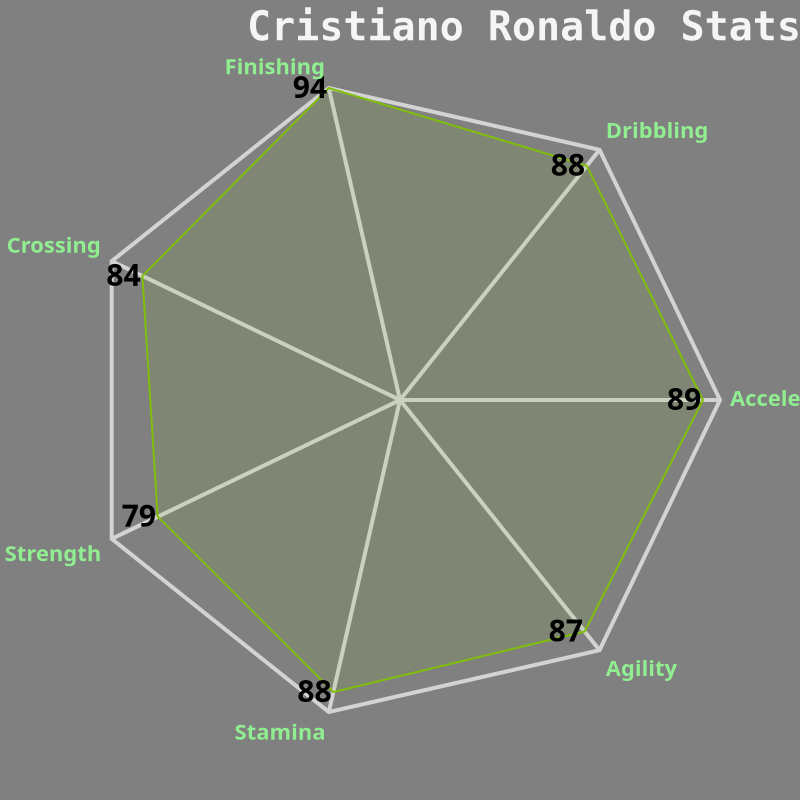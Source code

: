 {
    "$schema": "https://vega.github.io/schema/vega/v5.json",
    "description": "A radar chart example, showing multiple dimensions in a radial layout.",
    "width": 400,
    "height": 400,
    "padding": 40,
    "background":"grey",
    "title":"Cristiano Ronaldo Stats",
    "autosize": {
        "type": "none",
        "contains": "padding"
    },
    "signals": [
        {
            "name": "radius",
            "update": "width / 2"
        }
    ],
    "data": [
        {
            "name": "table",
            "values": [
                {
                    "key": "Crossing",
                    "value": 84,
                    "category": "Cristiano Ronaldo"
                },
                {
                    "key": "Finishing",
                    "value": 94,
                    "category": "Cristiano Ronaldo"
                },
                {
                    "key": "Dribbling",
                    "value": 88,
                    "category": "Cristiano Ronaldo"
                },
                {
                    "key": "Acceleration",
                    "value": 89,
                    "category": "Cristiano Ronaldo"
                },
                {
                    "key": "Agility",
                    "value": 87,
                    "category": "Cristiano Ronaldo"
                },
                {
                    "key": "Stamina",
                    "value": 88,
                    "category": "Cristiano Ronaldo"
                },
                {
                    "key": "Strength",
                    "value": 79,
                    "category": "Cristiano Ronaldo"
                }
            ]
        },
        {
            "name": "keys",
            "source": "table",
            "transform": [
                {
                    "type": "aggregate",
                    "groupby": [
                        "key"
                    ]
                }
            ]
        }
    ],
    "scales": [
        {
            "name": "angular",
            "type": "point",
            "range": {
                "signal": "[-PI, PI]"
            },
            "padding": 0.5,
            "domain": {
                "data": "table",
                "field": "key"
            }
        },
        {
            "name": "radial",
            "type": "linear",
            "range": {
                "signal": "[0, radius]"
            },
            "zero": true,
            "nice": false,
            "domain": {
                "data": "table",
                "field": "value"
            },
            "domainMin": 0
        },
        {
            "name": "color",
            "type": "ordinal",
            "domain": {
                "data": "table",
                "field": "category"
            },
            "range": ["#80be0a"]
        }
    ],
    "encode": {
        "enter": {
            "x": {
                "signal": "radius"
            },
            "y": {
                "signal": "radius"
            }
        }
    },
    "marks": [
        {
            "type": "group",
            "name": "categories",
            "zindex": 1,
            "from": {
                "facet": {
                    "data": "table",
                    "name": "facet",
                    "groupby": [
                        "category"
                    ]
                }
            },
            "marks": [
                {
                    "type": "line",
                    "name": "category-line",
                    "from": {
                        "data": "facet"
                    },
                    "encode": {
                        "enter": {
                            "interpolate": {
                                "value": "linear-closed"
                            },
                            "x": {
                                "signal": "scale('radial', datum.value) * cos(scale('angular', datum.key))"
                            },
                            "y": {
                                "signal": "scale('radial', datum.value) * sin(scale('angular', datum.key))"
                            },
                            "stroke": {
                                "scale": "color",
                                "field": "category"
                            },
                            "strokeWidth": {
                                "value": 1
                            },
                            "fill": {
                                "scale": "color",
                                "field": "category"
                            },
                            "fillOpacity": {
                                "value": 0.1
                            }
                        }
                    }
                },
                {
                    "type": "text",
                    "name": "value-text",
                    "from": {
                        "data": "category-line"
                    },
                    "encode": {
                        "enter": {
                            "x": {
                                "signal": "datum.x"
                            },
                            "y": {
                                "signal": "datum.y"
                            },
                            "text": {
                                "signal": "datum.datum.value"
                            },
                            "align": {
                                "value": "right"
                            },
                            "baseline": {
                                "value": "middle"
                            },
                            "fill": {
                                "value": "black"
                            },
                            "fontSize":{"value": 15},
                            "fontWeight":{"value": "600"}
                        }
                    }
                }
            ]
        },
        {
            "type": "rule",
            "name": "radial-grid",
            "from": {
                "data": "keys"
            },
            "zindex": 0,
            "encode": {
                "enter": {
                    "x": {
                        "value": 0
                    },
                    "y": {
                        "value": 0
                    },
                    "x2": {
                        "signal": "radius * cos(scale('angular', datum.key))"
                    },
                    "y2": {
                        "signal": "radius * sin(scale('angular', datum.key))"
                    },
                    "stroke": {
                        "value": "lightgray"
                    },
                    "strokeWidth": {
                        "value": 2
                    }
                }
            }
        },
        {
            "type": "text",
            "name": "key-label",
            "from": {
                "data": "keys"
            },
            "zindex": 1,
            "encode": {
                "enter": {
                    "x": {
                        "signal": "(radius + 5) * cos(scale('angular', datum.key))"
                    },
                    "y": {
                        "signal": "(radius + 5) * sin(scale('angular', datum.key))"
                    },
                    "text": {
                        "field": "key"
                    },
                    "align": [
                        {
                            "test": "abs(scale('angular', datum.key)) > PI / 2",
                            "value": "right"
                        },
                        {
                            "value": "left"
                        }
                    ],
                    "baseline": [
                        {
                            "test": "scale('angular', datum.key) > 0",
                            "value": "top"
                        },
                        {
                            "test": "scale('angular', datum.key) == 0",
                            "value": "middle"
                        },
                        {
                            "value": "bottom"
                        }
                    ],
                    "fill": {
                        "value": "lightgreen"
                    },
                    "fontWeight": {
                        "value": "bold"
                    }
                }
            }
        },
        {
            "type": "line",
            "name": "outer-line",
            "from": {
                "data": "radial-grid"
            },
            "encode": {
                "enter": {
                    "interpolate": {
                        "value": "linear-closed"
                    },
                    "x": {
                        "field": "x2"
                    },
                    "y": {
                        "field": "y2"
                    },
                    "stroke": {
                        "value": "lightgray"
                    },
                    "strokeWidth": {
                        "value": 2
                    }
                }
            }
        }
    ],
    "config": {"text": {"fontWeight": "bold", "color": "black"},
    "title":{
      "font": "monospace",
      "fontSize": 20,
      "color":"whitesmoke"
  },
  "axis": {"labelColor":"white","titleColor":"lightgreen"}}
}